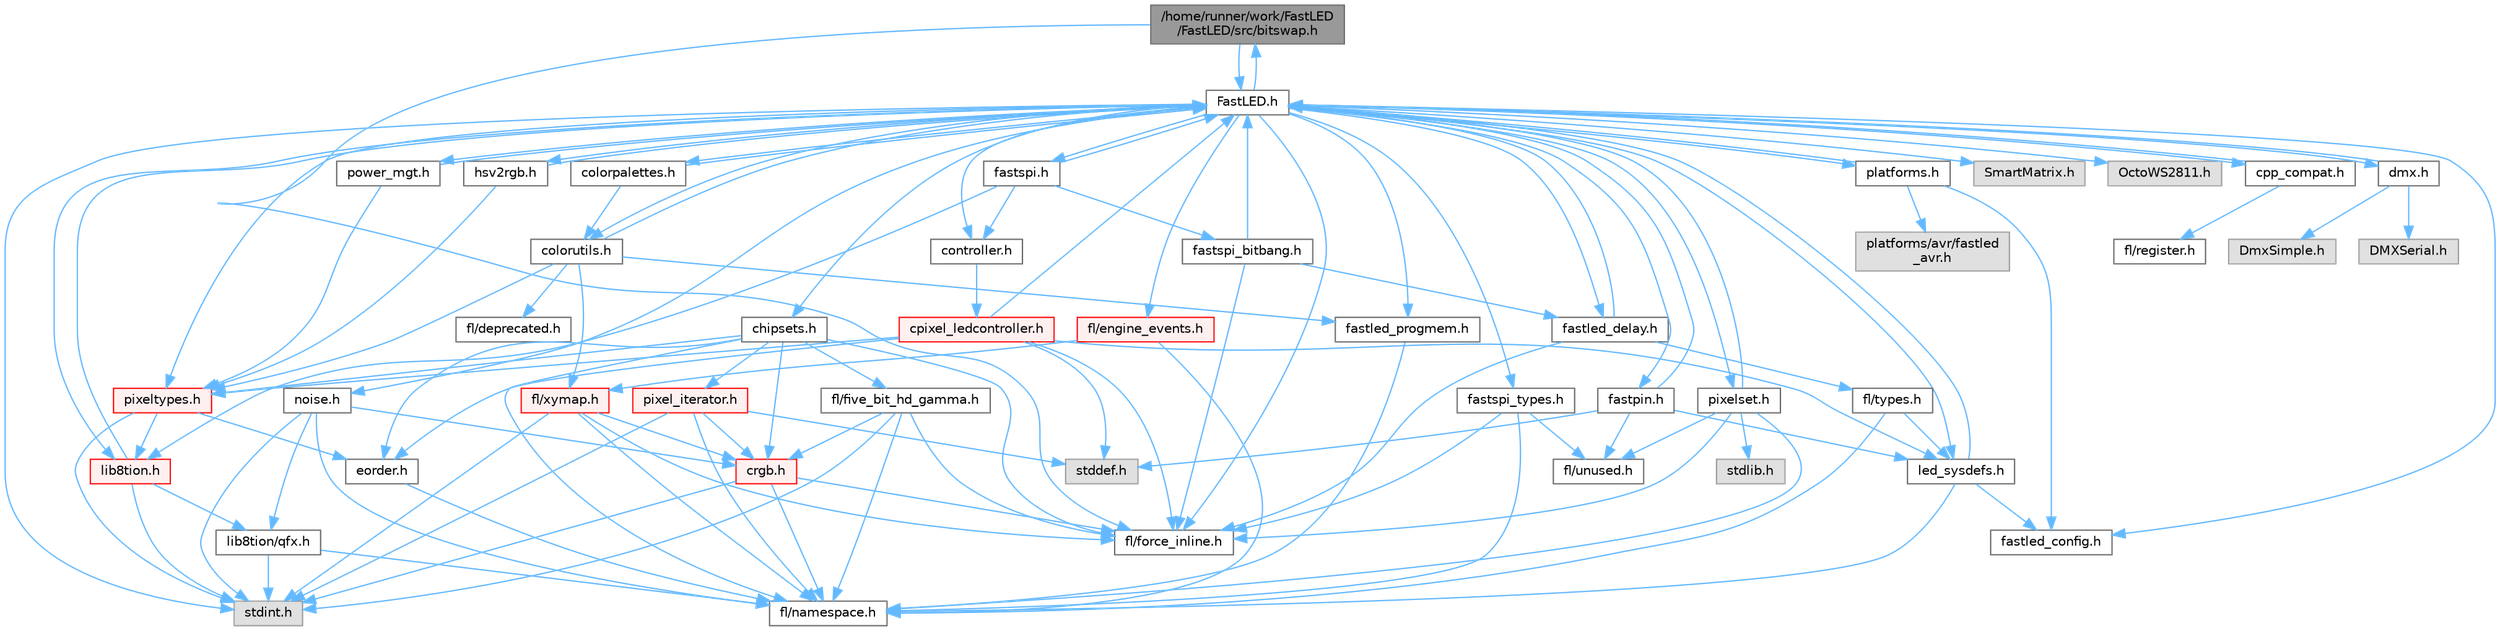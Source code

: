 digraph "/home/runner/work/FastLED/FastLED/src/bitswap.h"
{
 // LATEX_PDF_SIZE
  bgcolor="transparent";
  edge [fontname=Helvetica,fontsize=10,labelfontname=Helvetica,labelfontsize=10];
  node [fontname=Helvetica,fontsize=10,shape=box,height=0.2,width=0.4];
  Node1 [id="Node000001",label="/home/runner/work/FastLED\l/FastLED/src/bitswap.h",height=0.2,width=0.4,color="gray40", fillcolor="grey60", style="filled", fontcolor="black",tooltip="Functions for doing a rotation of bits/bytes used by parallel output."];
  Node1 -> Node2 [id="edge1_Node000001_Node000002",color="steelblue1",style="solid",tooltip=" "];
  Node2 [id="Node000002",label="FastLED.h",height=0.2,width=0.4,color="grey40", fillcolor="white", style="filled",URL="$db/d97/_fast_l_e_d_8h.html",tooltip="central include file for FastLED, defines the CFastLED class/object"];
  Node2 -> Node3 [id="edge2_Node000002_Node000003",color="steelblue1",style="solid",tooltip=" "];
  Node3 [id="Node000003",label="stdint.h",height=0.2,width=0.4,color="grey60", fillcolor="#E0E0E0", style="filled",tooltip=" "];
  Node2 -> Node4 [id="edge3_Node000002_Node000004",color="steelblue1",style="solid",tooltip=" "];
  Node4 [id="Node000004",label="SmartMatrix.h",height=0.2,width=0.4,color="grey60", fillcolor="#E0E0E0", style="filled",tooltip=" "];
  Node2 -> Node5 [id="edge4_Node000002_Node000005",color="steelblue1",style="solid",tooltip=" "];
  Node5 [id="Node000005",label="OctoWS2811.h",height=0.2,width=0.4,color="grey60", fillcolor="#E0E0E0", style="filled",tooltip=" "];
  Node2 -> Node6 [id="edge5_Node000002_Node000006",color="steelblue1",style="solid",tooltip=" "];
  Node6 [id="Node000006",label="fl/force_inline.h",height=0.2,width=0.4,color="grey40", fillcolor="white", style="filled",URL="$d8/d2d/fl_2force__inline_8h.html",tooltip=" "];
  Node2 -> Node7 [id="edge6_Node000002_Node000007",color="steelblue1",style="solid",tooltip=" "];
  Node7 [id="Node000007",label="cpp_compat.h",height=0.2,width=0.4,color="grey40", fillcolor="white", style="filled",URL="$d9/d13/cpp__compat_8h.html",tooltip="Compatibility functions based on C++ version."];
  Node7 -> Node2 [id="edge7_Node000007_Node000002",color="steelblue1",style="solid",tooltip=" "];
  Node7 -> Node8 [id="edge8_Node000007_Node000008",color="steelblue1",style="solid",tooltip=" "];
  Node8 [id="Node000008",label="fl/register.h",height=0.2,width=0.4,color="grey40", fillcolor="white", style="filled",URL="$d8/dc1/fl_2register_8h.html",tooltip=" "];
  Node2 -> Node9 [id="edge9_Node000002_Node000009",color="steelblue1",style="solid",tooltip=" "];
  Node9 [id="Node000009",label="fastled_config.h",height=0.2,width=0.4,color="grey40", fillcolor="white", style="filled",URL="$d5/d11/fastled__config_8h.html",tooltip="Contains definitions that can be used to configure FastLED at compile time."];
  Node2 -> Node10 [id="edge10_Node000002_Node000010",color="steelblue1",style="solid",tooltip=" "];
  Node10 [id="Node000010",label="led_sysdefs.h",height=0.2,width=0.4,color="grey40", fillcolor="white", style="filled",URL="$d9/d3e/led__sysdefs_8h.html",tooltip="Determines which platform system definitions to include."];
  Node10 -> Node2 [id="edge11_Node000010_Node000002",color="steelblue1",style="solid",tooltip=" "];
  Node10 -> Node9 [id="edge12_Node000010_Node000009",color="steelblue1",style="solid",tooltip=" "];
  Node10 -> Node11 [id="edge13_Node000010_Node000011",color="steelblue1",style="solid",tooltip=" "];
  Node11 [id="Node000011",label="fl/namespace.h",height=0.2,width=0.4,color="grey40", fillcolor="white", style="filled",URL="$df/d2a/namespace_8h.html",tooltip="Implements the FastLED namespace macros."];
  Node2 -> Node12 [id="edge14_Node000002_Node000012",color="steelblue1",style="solid",tooltip=" "];
  Node12 [id="Node000012",label="fastled_delay.h",height=0.2,width=0.4,color="grey40", fillcolor="white", style="filled",URL="$d0/da8/fastled__delay_8h.html",tooltip="Utility functions and classes for managing delay cycles."];
  Node12 -> Node2 [id="edge15_Node000012_Node000002",color="steelblue1",style="solid",tooltip=" "];
  Node12 -> Node13 [id="edge16_Node000012_Node000013",color="steelblue1",style="solid",tooltip=" "];
  Node13 [id="Node000013",label="fl/types.h",height=0.2,width=0.4,color="grey40", fillcolor="white", style="filled",URL="$d7/da1/fl_2types_8h.html",tooltip=" "];
  Node13 -> Node10 [id="edge17_Node000013_Node000010",color="steelblue1",style="solid",tooltip=" "];
  Node13 -> Node11 [id="edge18_Node000013_Node000011",color="steelblue1",style="solid",tooltip=" "];
  Node12 -> Node6 [id="edge19_Node000012_Node000006",color="steelblue1",style="solid",tooltip=" "];
  Node2 -> Node1 [id="edge20_Node000002_Node000001",color="steelblue1",style="solid",tooltip=" "];
  Node2 -> Node14 [id="edge21_Node000002_Node000014",color="steelblue1",style="solid",tooltip=" "];
  Node14 [id="Node000014",label="controller.h",height=0.2,width=0.4,color="grey40", fillcolor="white", style="filled",URL="$d2/dd9/controller_8h.html",tooltip="deprecated: base definitions used by led controllers for writing out led data"];
  Node14 -> Node15 [id="edge22_Node000014_Node000015",color="steelblue1",style="solid",tooltip=" "];
  Node15 [id="Node000015",label="cpixel_ledcontroller.h",height=0.2,width=0.4,color="red", fillcolor="#FFF0F0", style="filled",URL="$d9/d57/cpixel__ledcontroller_8h.html",tooltip="defines the templated version of the CLEDController class"];
  Node15 -> Node16 [id="edge23_Node000015_Node000016",color="steelblue1",style="solid",tooltip=" "];
  Node16 [id="Node000016",label="stddef.h",height=0.2,width=0.4,color="grey60", fillcolor="#E0E0E0", style="filled",tooltip=" "];
  Node15 -> Node2 [id="edge24_Node000015_Node000002",color="steelblue1",style="solid",tooltip=" "];
  Node15 -> Node10 [id="edge25_Node000015_Node000010",color="steelblue1",style="solid",tooltip=" "];
  Node15 -> Node17 [id="edge26_Node000015_Node000017",color="steelblue1",style="solid",tooltip=" "];
  Node17 [id="Node000017",label="pixeltypes.h",height=0.2,width=0.4,color="red", fillcolor="#FFF0F0", style="filled",URL="$d2/dba/pixeltypes_8h.html",tooltip="Includes defintions for RGB and HSV pixels."];
  Node17 -> Node3 [id="edge27_Node000017_Node000003",color="steelblue1",style="solid",tooltip=" "];
  Node17 -> Node18 [id="edge28_Node000017_Node000018",color="steelblue1",style="solid",tooltip=" "];
  Node18 [id="Node000018",label="lib8tion.h",height=0.2,width=0.4,color="red", fillcolor="#FFF0F0", style="filled",URL="$df/da5/lib8tion_8h.html",tooltip="Fast, efficient 8-bit math functions specifically designed for high-performance LED programming."];
  Node18 -> Node2 [id="edge29_Node000018_Node000002",color="steelblue1",style="solid",tooltip=" "];
  Node18 -> Node3 [id="edge30_Node000018_Node000003",color="steelblue1",style="solid",tooltip=" "];
  Node18 -> Node21 [id="edge31_Node000018_Node000021",color="steelblue1",style="solid",tooltip=" "];
  Node21 [id="Node000021",label="lib8tion/qfx.h",height=0.2,width=0.4,color="grey40", fillcolor="white", style="filled",URL="$d2/d19/qfx_8h.html",tooltip=" "];
  Node21 -> Node3 [id="edge32_Node000021_Node000003",color="steelblue1",style="solid",tooltip=" "];
  Node21 -> Node11 [id="edge33_Node000021_Node000011",color="steelblue1",style="solid",tooltip=" "];
  Node17 -> Node32 [id="edge34_Node000017_Node000032",color="steelblue1",style="solid",tooltip=" "];
  Node32 [id="Node000032",label="eorder.h",height=0.2,width=0.4,color="grey40", fillcolor="white", style="filled",URL="$db/d07/eorder_8h.html",tooltip="Defines color channel ordering enumerations."];
  Node32 -> Node11 [id="edge35_Node000032_Node000011",color="steelblue1",style="solid",tooltip=" "];
  Node15 -> Node32 [id="edge36_Node000015_Node000032",color="steelblue1",style="solid",tooltip=" "];
  Node15 -> Node6 [id="edge37_Node000015_Node000006",color="steelblue1",style="solid",tooltip=" "];
  Node2 -> Node62 [id="edge38_Node000002_Node000062",color="steelblue1",style="solid",tooltip=" "];
  Node62 [id="Node000062",label="fastpin.h",height=0.2,width=0.4,color="grey40", fillcolor="white", style="filled",URL="$db/d65/fastpin_8h.html",tooltip="Class base definitions for defining fast pin access."];
  Node62 -> Node2 [id="edge39_Node000062_Node000002",color="steelblue1",style="solid",tooltip=" "];
  Node62 -> Node10 [id="edge40_Node000062_Node000010",color="steelblue1",style="solid",tooltip=" "];
  Node62 -> Node16 [id="edge41_Node000062_Node000016",color="steelblue1",style="solid",tooltip=" "];
  Node62 -> Node47 [id="edge42_Node000062_Node000047",color="steelblue1",style="solid",tooltip=" "];
  Node47 [id="Node000047",label="fl/unused.h",height=0.2,width=0.4,color="grey40", fillcolor="white", style="filled",URL="$d8/d4b/unused_8h.html",tooltip=" "];
  Node2 -> Node63 [id="edge43_Node000002_Node000063",color="steelblue1",style="solid",tooltip=" "];
  Node63 [id="Node000063",label="fastspi_types.h",height=0.2,width=0.4,color="grey40", fillcolor="white", style="filled",URL="$d2/ddb/fastspi__types_8h.html",tooltip="Data types and constants used by SPI interfaces."];
  Node63 -> Node6 [id="edge44_Node000063_Node000006",color="steelblue1",style="solid",tooltip=" "];
  Node63 -> Node11 [id="edge45_Node000063_Node000011",color="steelblue1",style="solid",tooltip=" "];
  Node63 -> Node47 [id="edge46_Node000063_Node000047",color="steelblue1",style="solid",tooltip=" "];
  Node2 -> Node64 [id="edge47_Node000002_Node000064",color="steelblue1",style="solid",tooltip=" "];
  Node64 [id="Node000064",label="dmx.h",height=0.2,width=0.4,color="grey40", fillcolor="white", style="filled",URL="$d3/de1/dmx_8h.html",tooltip="Defines the DMX512-based LED controllers."];
  Node64 -> Node2 [id="edge48_Node000064_Node000002",color="steelblue1",style="solid",tooltip=" "];
  Node64 -> Node65 [id="edge49_Node000064_Node000065",color="steelblue1",style="solid",tooltip=" "];
  Node65 [id="Node000065",label="DmxSimple.h",height=0.2,width=0.4,color="grey60", fillcolor="#E0E0E0", style="filled",tooltip=" "];
  Node64 -> Node66 [id="edge50_Node000064_Node000066",color="steelblue1",style="solid",tooltip=" "];
  Node66 [id="Node000066",label="DMXSerial.h",height=0.2,width=0.4,color="grey60", fillcolor="#E0E0E0", style="filled",tooltip=" "];
  Node2 -> Node67 [id="edge51_Node000002_Node000067",color="steelblue1",style="solid",tooltip=" "];
  Node67 [id="Node000067",label="platforms.h",height=0.2,width=0.4,color="grey40", fillcolor="white", style="filled",URL="$da/dc9/platforms_8h.html",tooltip="Determines which platforms headers to include."];
  Node67 -> Node2 [id="edge52_Node000067_Node000002",color="steelblue1",style="solid",tooltip=" "];
  Node67 -> Node9 [id="edge53_Node000067_Node000009",color="steelblue1",style="solid",tooltip=" "];
  Node67 -> Node68 [id="edge54_Node000067_Node000068",color="steelblue1",style="solid",tooltip=" "];
  Node68 [id="Node000068",label="platforms/avr/fastled\l_avr.h",height=0.2,width=0.4,color="grey60", fillcolor="#E0E0E0", style="filled",tooltip=" "];
  Node2 -> Node69 [id="edge55_Node000002_Node000069",color="steelblue1",style="solid",tooltip=" "];
  Node69 [id="Node000069",label="fastled_progmem.h",height=0.2,width=0.4,color="grey40", fillcolor="white", style="filled",URL="$df/dab/fastled__progmem_8h.html",tooltip="Wrapper definitions to allow seamless use of PROGMEM in environments that have it."];
  Node69 -> Node11 [id="edge56_Node000069_Node000011",color="steelblue1",style="solid",tooltip=" "];
  Node2 -> Node18 [id="edge57_Node000002_Node000018",color="steelblue1",style="solid",tooltip=" "];
  Node2 -> Node17 [id="edge58_Node000002_Node000017",color="steelblue1",style="solid",tooltip=" "];
  Node2 -> Node70 [id="edge59_Node000002_Node000070",color="steelblue1",style="solid",tooltip=" "];
  Node70 [id="Node000070",label="hsv2rgb.h",height=0.2,width=0.4,color="grey40", fillcolor="white", style="filled",URL="$de/d9a/hsv2rgb_8h.html",tooltip="Functions to convert from the HSV colorspace to the RGB colorspace."];
  Node70 -> Node2 [id="edge60_Node000070_Node000002",color="steelblue1",style="solid",tooltip=" "];
  Node70 -> Node17 [id="edge61_Node000070_Node000017",color="steelblue1",style="solid",tooltip=" "];
  Node2 -> Node71 [id="edge62_Node000002_Node000071",color="steelblue1",style="solid",tooltip=" "];
  Node71 [id="Node000071",label="colorutils.h",height=0.2,width=0.4,color="grey40", fillcolor="white", style="filled",URL="$d1/dfb/colorutils_8h.html",tooltip="Utility functions for color fill, palettes, blending, and more."];
  Node71 -> Node2 [id="edge63_Node000071_Node000002",color="steelblue1",style="solid",tooltip=" "];
  Node71 -> Node17 [id="edge64_Node000071_Node000017",color="steelblue1",style="solid",tooltip=" "];
  Node71 -> Node69 [id="edge65_Node000071_Node000069",color="steelblue1",style="solid",tooltip=" "];
  Node71 -> Node50 [id="edge66_Node000071_Node000050",color="steelblue1",style="solid",tooltip=" "];
  Node50 [id="Node000050",label="fl/xymap.h",height=0.2,width=0.4,color="red", fillcolor="#FFF0F0", style="filled",URL="$d6/dc9/fl_2xymap_8h.html",tooltip=" "];
  Node50 -> Node3 [id="edge67_Node000050_Node000003",color="steelblue1",style="solid",tooltip=" "];
  Node50 -> Node25 [id="edge68_Node000050_Node000025",color="steelblue1",style="solid",tooltip=" "];
  Node25 [id="Node000025",label="crgb.h",height=0.2,width=0.4,color="red", fillcolor="#FFF0F0", style="filled",URL="$db/dd1/crgb_8h.html",tooltip="Defines the red, green, and blue (RGB) pixel struct."];
  Node25 -> Node3 [id="edge69_Node000025_Node000003",color="steelblue1",style="solid",tooltip=" "];
  Node25 -> Node11 [id="edge70_Node000025_Node000011",color="steelblue1",style="solid",tooltip=" "];
  Node25 -> Node6 [id="edge71_Node000025_Node000006",color="steelblue1",style="solid",tooltip=" "];
  Node50 -> Node6 [id="edge72_Node000050_Node000006",color="steelblue1",style="solid",tooltip=" "];
  Node50 -> Node11 [id="edge73_Node000050_Node000011",color="steelblue1",style="solid",tooltip=" "];
  Node71 -> Node72 [id="edge74_Node000071_Node000072",color="steelblue1",style="solid",tooltip=" "];
  Node72 [id="Node000072",label="fl/deprecated.h",height=0.2,width=0.4,color="grey40", fillcolor="white", style="filled",URL="$d4/dce/deprecated_8h.html",tooltip=" "];
  Node2 -> Node73 [id="edge75_Node000002_Node000073",color="steelblue1",style="solid",tooltip=" "];
  Node73 [id="Node000073",label="pixelset.h",height=0.2,width=0.4,color="grey40", fillcolor="white", style="filled",URL="$d4/d46/pixelset_8h.html",tooltip="Declares classes for managing logical groups of LEDs."];
  Node73 -> Node2 [id="edge76_Node000073_Node000002",color="steelblue1",style="solid",tooltip=" "];
  Node73 -> Node6 [id="edge77_Node000073_Node000006",color="steelblue1",style="solid",tooltip=" "];
  Node73 -> Node47 [id="edge78_Node000073_Node000047",color="steelblue1",style="solid",tooltip=" "];
  Node73 -> Node74 [id="edge79_Node000073_Node000074",color="steelblue1",style="solid",tooltip=" "];
  Node74 [id="Node000074",label="stdlib.h",height=0.2,width=0.4,color="grey60", fillcolor="#E0E0E0", style="filled",tooltip=" "];
  Node73 -> Node11 [id="edge80_Node000073_Node000011",color="steelblue1",style="solid",tooltip=" "];
  Node2 -> Node75 [id="edge81_Node000002_Node000075",color="steelblue1",style="solid",tooltip=" "];
  Node75 [id="Node000075",label="colorpalettes.h",height=0.2,width=0.4,color="grey40", fillcolor="white", style="filled",URL="$dc/dcc/colorpalettes_8h.html",tooltip="Declarations for the predefined color palettes supplied by FastLED."];
  Node75 -> Node2 [id="edge82_Node000075_Node000002",color="steelblue1",style="solid",tooltip=" "];
  Node75 -> Node71 [id="edge83_Node000075_Node000071",color="steelblue1",style="solid",tooltip=" "];
  Node2 -> Node76 [id="edge84_Node000002_Node000076",color="steelblue1",style="solid",tooltip=" "];
  Node76 [id="Node000076",label="noise.h",height=0.2,width=0.4,color="grey40", fillcolor="white", style="filled",URL="$d1/d31/noise_8h.html",tooltip="Functions to generate and fill arrays with noise."];
  Node76 -> Node3 [id="edge85_Node000076_Node000003",color="steelblue1",style="solid",tooltip=" "];
  Node76 -> Node25 [id="edge86_Node000076_Node000025",color="steelblue1",style="solid",tooltip=" "];
  Node76 -> Node11 [id="edge87_Node000076_Node000011",color="steelblue1",style="solid",tooltip=" "];
  Node76 -> Node21 [id="edge88_Node000076_Node000021",color="steelblue1",style="solid",tooltip=" "];
  Node2 -> Node77 [id="edge89_Node000002_Node000077",color="steelblue1",style="solid",tooltip=" "];
  Node77 [id="Node000077",label="power_mgt.h",height=0.2,width=0.4,color="grey40", fillcolor="white", style="filled",URL="$dc/d5b/power__mgt_8h.html",tooltip="Functions to limit the power used by FastLED."];
  Node77 -> Node2 [id="edge90_Node000077_Node000002",color="steelblue1",style="solid",tooltip=" "];
  Node77 -> Node17 [id="edge91_Node000077_Node000017",color="steelblue1",style="solid",tooltip=" "];
  Node2 -> Node78 [id="edge92_Node000002_Node000078",color="steelblue1",style="solid",tooltip=" "];
  Node78 [id="Node000078",label="fastspi.h",height=0.2,width=0.4,color="grey40", fillcolor="white", style="filled",URL="$d6/ddc/fastspi_8h.html",tooltip="Serial peripheral interface (SPI) definitions per platform."];
  Node78 -> Node2 [id="edge93_Node000078_Node000002",color="steelblue1",style="solid",tooltip=" "];
  Node78 -> Node14 [id="edge94_Node000078_Node000014",color="steelblue1",style="solid",tooltip=" "];
  Node78 -> Node18 [id="edge95_Node000078_Node000018",color="steelblue1",style="solid",tooltip=" "];
  Node78 -> Node79 [id="edge96_Node000078_Node000079",color="steelblue1",style="solid",tooltip=" "];
  Node79 [id="Node000079",label="fastspi_bitbang.h",height=0.2,width=0.4,color="grey40", fillcolor="white", style="filled",URL="$d9/d8d/fastspi__bitbang_8h.html",tooltip="Software SPI (aka bit-banging) support."];
  Node79 -> Node2 [id="edge97_Node000079_Node000002",color="steelblue1",style="solid",tooltip=" "];
  Node79 -> Node12 [id="edge98_Node000079_Node000012",color="steelblue1",style="solid",tooltip=" "];
  Node79 -> Node6 [id="edge99_Node000079_Node000006",color="steelblue1",style="solid",tooltip=" "];
  Node2 -> Node80 [id="edge100_Node000002_Node000080",color="steelblue1",style="solid",tooltip=" "];
  Node80 [id="Node000080",label="chipsets.h",height=0.2,width=0.4,color="grey40", fillcolor="white", style="filled",URL="$db/d66/chipsets_8h.html",tooltip="Contains the bulk of the definitions for the various LED chipsets supported."];
  Node80 -> Node17 [id="edge101_Node000080_Node000017",color="steelblue1",style="solid",tooltip=" "];
  Node80 -> Node43 [id="edge102_Node000080_Node000043",color="steelblue1",style="solid",tooltip=" "];
  Node43 [id="Node000043",label="fl/five_bit_hd_gamma.h",height=0.2,width=0.4,color="grey40", fillcolor="white", style="filled",URL="$dc/d44/five__bit__hd__gamma_8h.html",tooltip="Declares functions for five-bit gamma correction."];
  Node43 -> Node3 [id="edge103_Node000043_Node000003",color="steelblue1",style="solid",tooltip=" "];
  Node43 -> Node11 [id="edge104_Node000043_Node000011",color="steelblue1",style="solid",tooltip=" "];
  Node43 -> Node6 [id="edge105_Node000043_Node000006",color="steelblue1",style="solid",tooltip=" "];
  Node43 -> Node25 [id="edge106_Node000043_Node000025",color="steelblue1",style="solid",tooltip=" "];
  Node80 -> Node6 [id="edge107_Node000080_Node000006",color="steelblue1",style="solid",tooltip=" "];
  Node80 -> Node45 [id="edge108_Node000080_Node000045",color="steelblue1",style="solid",tooltip=" "];
  Node45 [id="Node000045",label="pixel_iterator.h",height=0.2,width=0.4,color="red", fillcolor="#FFF0F0", style="filled",URL="$d8/d6c/pixel__iterator_8h.html",tooltip="Non-templated low level pixel data writing class."];
  Node45 -> Node16 [id="edge109_Node000045_Node000016",color="steelblue1",style="solid",tooltip=" "];
  Node45 -> Node3 [id="edge110_Node000045_Node000003",color="steelblue1",style="solid",tooltip=" "];
  Node45 -> Node11 [id="edge111_Node000045_Node000011",color="steelblue1",style="solid",tooltip=" "];
  Node45 -> Node25 [id="edge112_Node000045_Node000025",color="steelblue1",style="solid",tooltip=" "];
  Node80 -> Node25 [id="edge113_Node000080_Node000025",color="steelblue1",style="solid",tooltip=" "];
  Node80 -> Node32 [id="edge114_Node000080_Node000032",color="steelblue1",style="solid",tooltip=" "];
  Node80 -> Node11 [id="edge115_Node000080_Node000011",color="steelblue1",style="solid",tooltip=" "];
  Node2 -> Node48 [id="edge116_Node000002_Node000048",color="steelblue1",style="solid",tooltip=" "];
  Node48 [id="Node000048",label="fl/engine_events.h",height=0.2,width=0.4,color="red", fillcolor="#FFF0F0", style="filled",URL="$dc/dd9/fl_2engine__events_8h.html",tooltip=" "];
  Node48 -> Node50 [id="edge117_Node000048_Node000050",color="steelblue1",style="solid",tooltip=" "];
  Node48 -> Node11 [id="edge118_Node000048_Node000011",color="steelblue1",style="solid",tooltip=" "];
  Node1 -> Node6 [id="edge119_Node000001_Node000006",color="steelblue1",style="solid",tooltip=" "];
}
